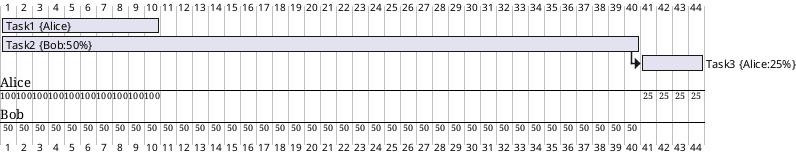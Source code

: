 {
  "sha1": "j44ap6t4nxvgu07s5d63ile5gkrlnhk",
  "insertion": {
    "when": "2024-06-03T18:59:31.464Z",
    "url": "https://forum.plantuml.net/15577/gantt-with-weekly-scale-bugs",
    "user": "plantuml@gmail.com"
  }
}
@startgantt
'ganttscale weekly
'Project starts the 2022/05/02
[Task1] on {Alice} lasts 10 days
[Task2] on {Bob:50%} lasts 20 days
then [Task3] on {Alice:25%} lasts 1 days
@endgantt
